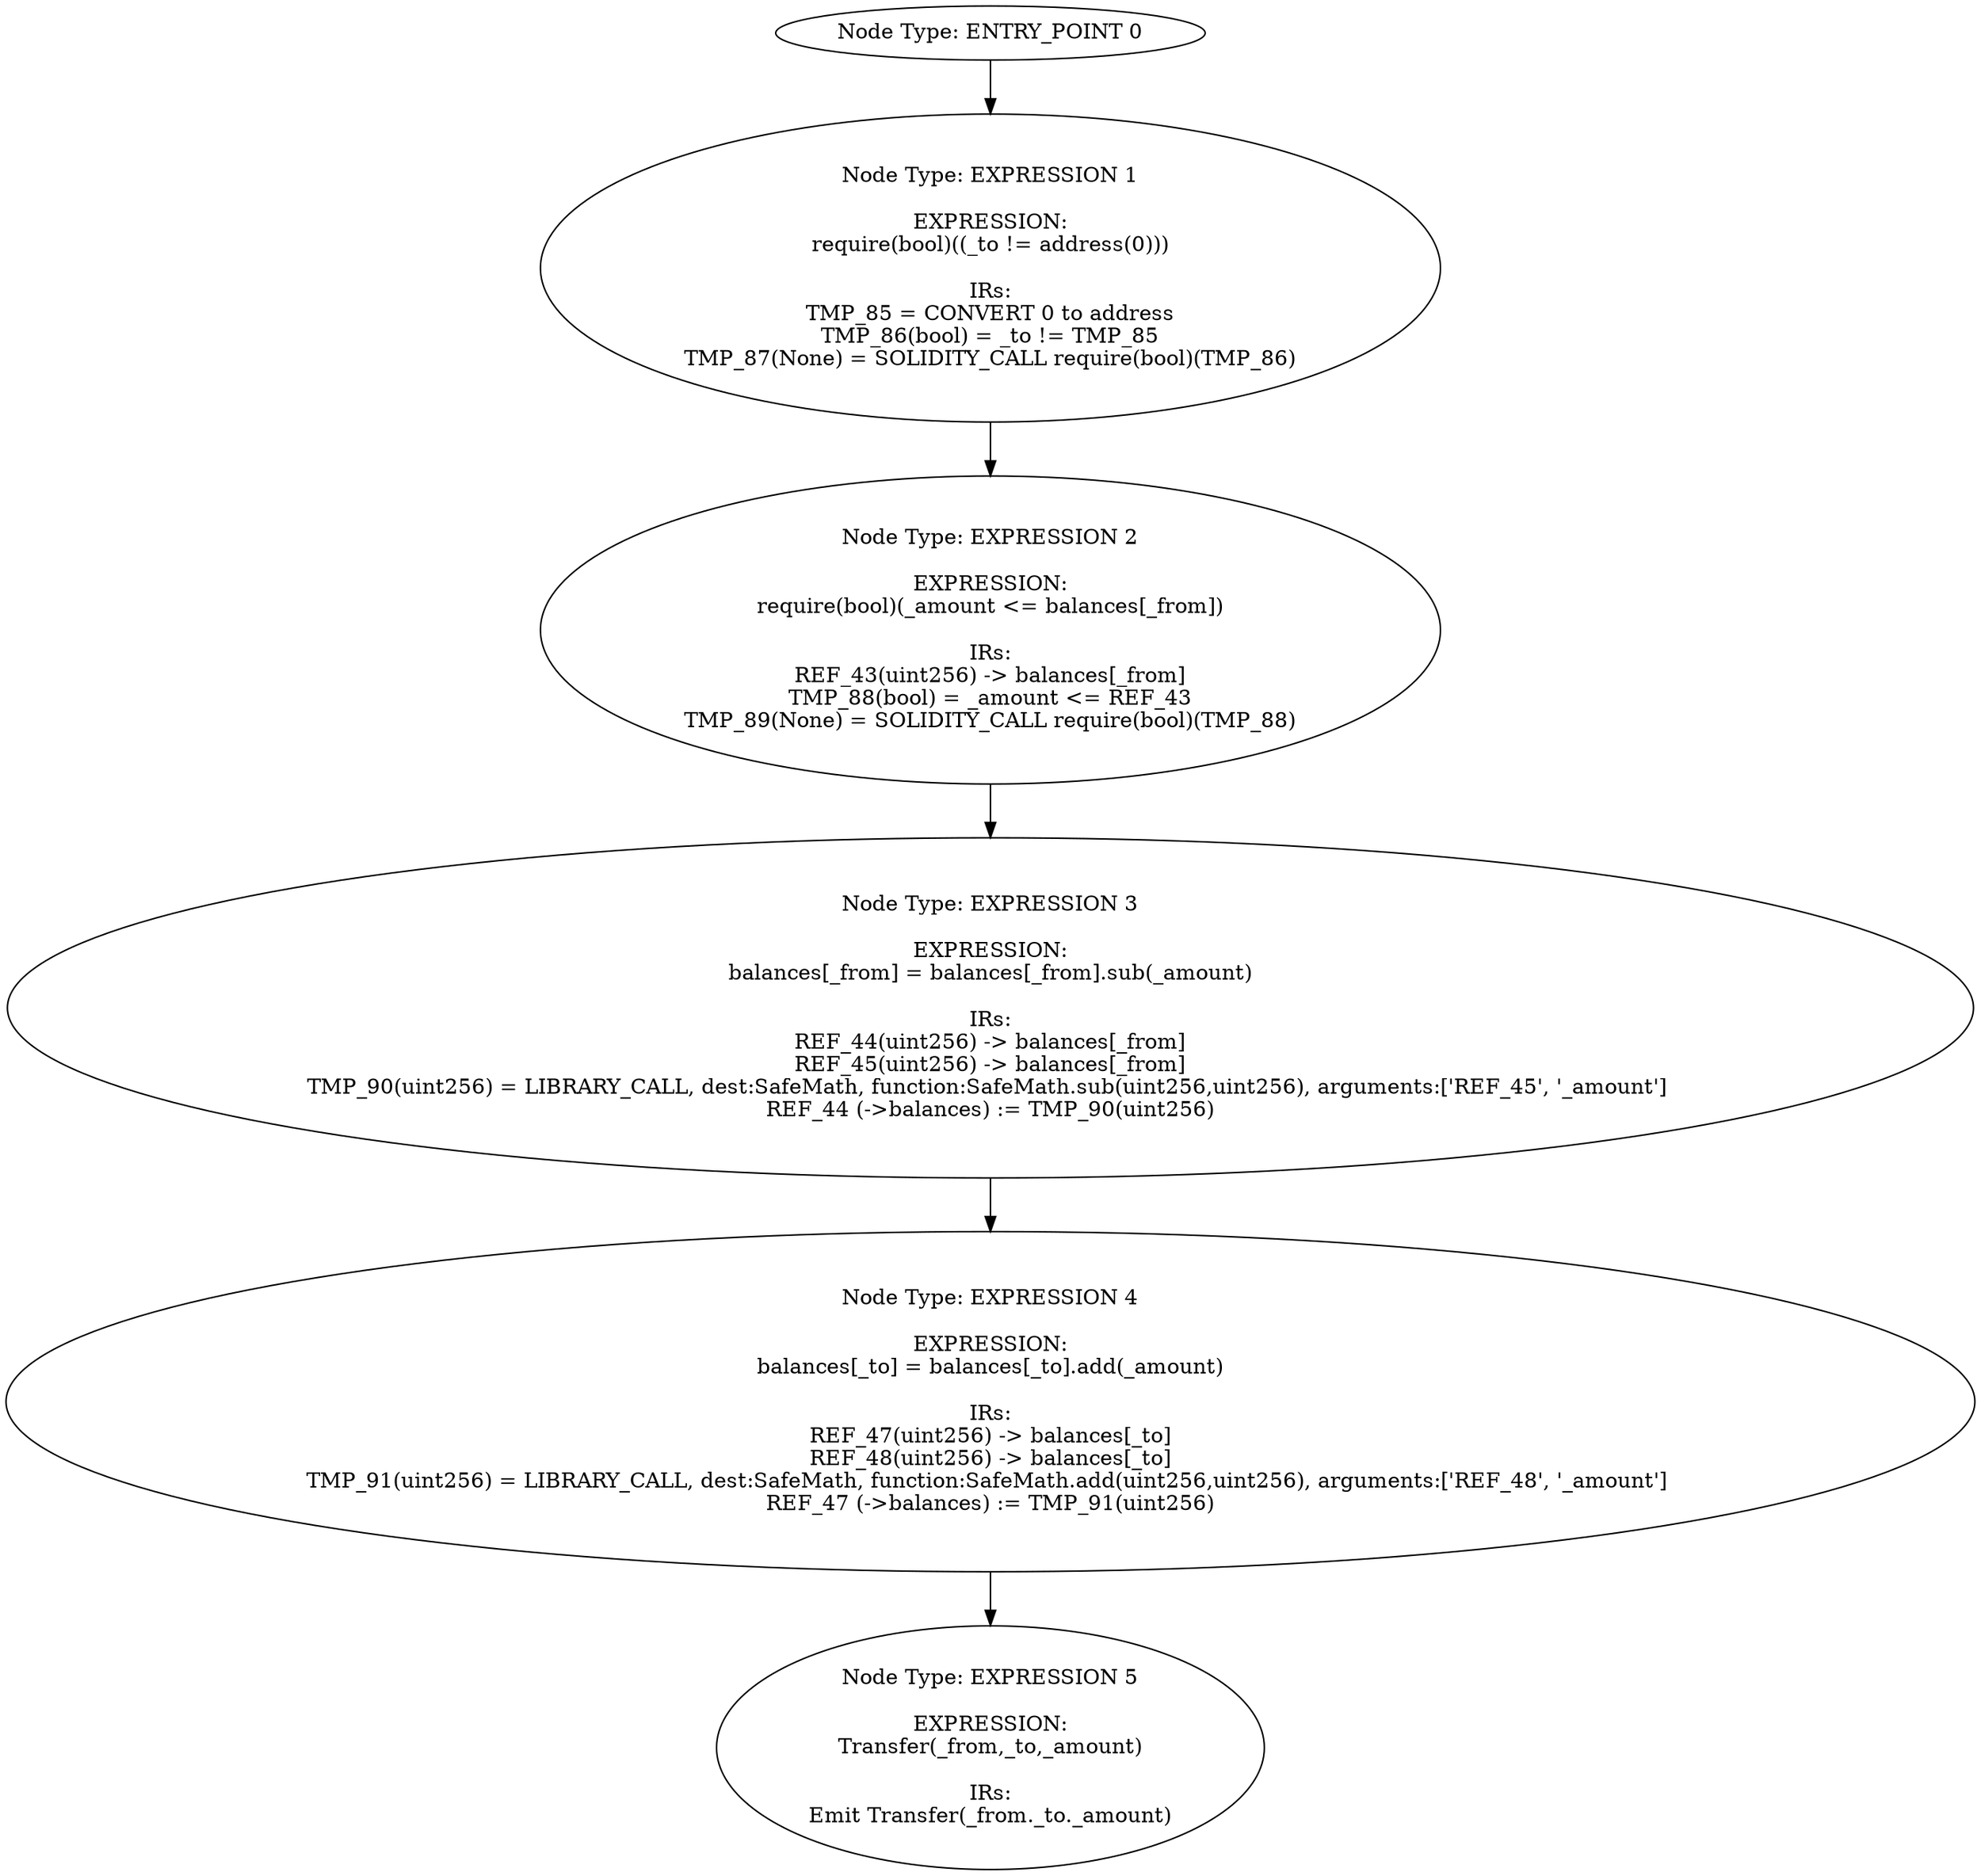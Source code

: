 digraph{
0[label="Node Type: ENTRY_POINT 0
"];
0->1;
1[label="Node Type: EXPRESSION 1

EXPRESSION:
require(bool)((_to != address(0)))

IRs:
TMP_85 = CONVERT 0 to address
TMP_86(bool) = _to != TMP_85
TMP_87(None) = SOLIDITY_CALL require(bool)(TMP_86)"];
1->2;
2[label="Node Type: EXPRESSION 2

EXPRESSION:
require(bool)(_amount <= balances[_from])

IRs:
REF_43(uint256) -> balances[_from]
TMP_88(bool) = _amount <= REF_43
TMP_89(None) = SOLIDITY_CALL require(bool)(TMP_88)"];
2->3;
3[label="Node Type: EXPRESSION 3

EXPRESSION:
balances[_from] = balances[_from].sub(_amount)

IRs:
REF_44(uint256) -> balances[_from]
REF_45(uint256) -> balances[_from]
TMP_90(uint256) = LIBRARY_CALL, dest:SafeMath, function:SafeMath.sub(uint256,uint256), arguments:['REF_45', '_amount'] 
REF_44 (->balances) := TMP_90(uint256)"];
3->4;
4[label="Node Type: EXPRESSION 4

EXPRESSION:
balances[_to] = balances[_to].add(_amount)

IRs:
REF_47(uint256) -> balances[_to]
REF_48(uint256) -> balances[_to]
TMP_91(uint256) = LIBRARY_CALL, dest:SafeMath, function:SafeMath.add(uint256,uint256), arguments:['REF_48', '_amount'] 
REF_47 (->balances) := TMP_91(uint256)"];
4->5;
5[label="Node Type: EXPRESSION 5

EXPRESSION:
Transfer(_from,_to,_amount)

IRs:
Emit Transfer(_from._to._amount)"];
}
